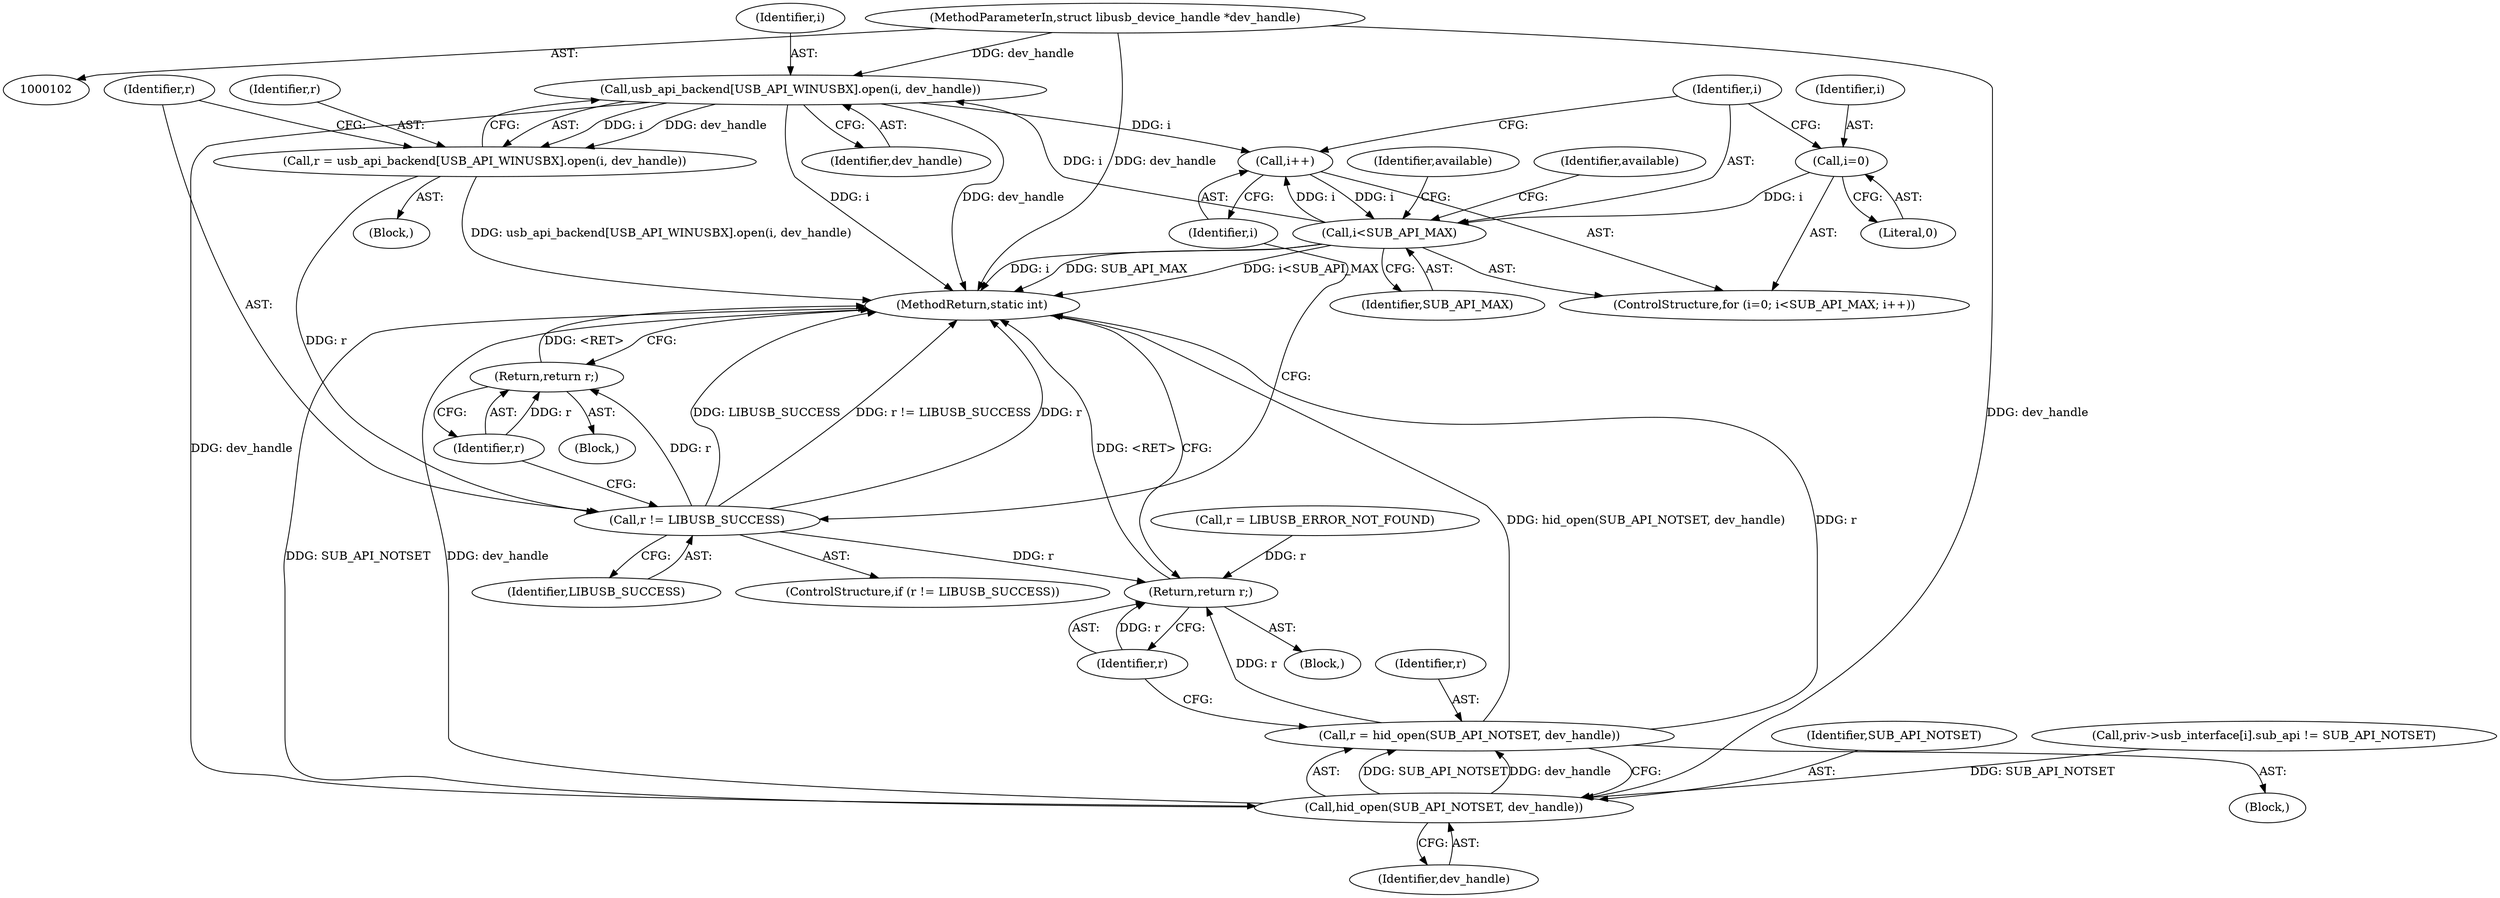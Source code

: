 digraph "0_Chrome_ac149a8d4371c0e01e0934fdd57b09e86f96b5b9_11@API" {
"1000191" [label="(Call,usb_api_backend[USB_API_WINUSBX].open(i, dev_handle))"];
"1000178" [label="(Call,i<SUB_API_MAX)"];
"1000181" [label="(Call,i++)"];
"1000191" [label="(Call,usb_api_backend[USB_API_WINUSBX].open(i, dev_handle))"];
"1000104" [label="(MethodParameterIn,struct libusb_device_handle *dev_handle)"];
"1000175" [label="(Call,i=0)"];
"1000189" [label="(Call,r = usb_api_backend[USB_API_WINUSBX].open(i, dev_handle))"];
"1000195" [label="(Call,r != LIBUSB_SUCCESS)"];
"1000199" [label="(Return,return r;)"];
"1000211" [label="(Return,return r;)"];
"1000208" [label="(Call,hid_open(SUB_API_NOTSET, dev_handle))"];
"1000206" [label="(Call,r = hid_open(SUB_API_NOTSET, dev_handle))"];
"1000198" [label="(Block,)"];
"1000104" [label="(MethodParameterIn,struct libusb_device_handle *dev_handle)"];
"1000197" [label="(Identifier,LIBUSB_SUCCESS)"];
"1000191" [label="(Call,usb_api_backend[USB_API_WINUSBX].open(i, dev_handle))"];
"1000175" [label="(Call,i=0)"];
"1000213" [label="(MethodReturn,static int)"];
"1000177" [label="(Literal,0)"];
"1000176" [label="(Identifier,i)"];
"1000194" [label="(ControlStructure,if (r != LIBUSB_SUCCESS))"];
"1000199" [label="(Return,return r;)"];
"1000179" [label="(Identifier,i)"];
"1000189" [label="(Call,r = usb_api_backend[USB_API_WINUSBX].open(i, dev_handle))"];
"1000203" [label="(Identifier,available)"];
"1000211" [label="(Return,return r;)"];
"1000209" [label="(Identifier,SUB_API_NOTSET)"];
"1000192" [label="(Identifier,i)"];
"1000188" [label="(Block,)"];
"1000181" [label="(Call,i++)"];
"1000200" [label="(Identifier,r)"];
"1000205" [label="(Block,)"];
"1000196" [label="(Identifier,r)"];
"1000206" [label="(Call,r = hid_open(SUB_API_NOTSET, dev_handle))"];
"1000174" [label="(ControlStructure,for (i=0; i<SUB_API_MAX; i++))"];
"1000210" [label="(Identifier,dev_handle)"];
"1000178" [label="(Call,i<SUB_API_MAX)"];
"1000182" [label="(Identifier,i)"];
"1000190" [label="(Identifier,r)"];
"1000195" [label="(Call,r != LIBUSB_SUCCESS)"];
"1000186" [label="(Identifier,available)"];
"1000208" [label="(Call,hid_open(SUB_API_NOTSET, dev_handle))"];
"1000114" [label="(Call,r = LIBUSB_ERROR_NOT_FOUND)"];
"1000180" [label="(Identifier,SUB_API_MAX)"];
"1000193" [label="(Identifier,dev_handle)"];
"1000105" [label="(Block,)"];
"1000212" [label="(Identifier,r)"];
"1000207" [label="(Identifier,r)"];
"1000144" [label="(Call,priv->usb_interface[i].sub_api != SUB_API_NOTSET)"];
"1000191" -> "1000189"  [label="AST: "];
"1000191" -> "1000193"  [label="CFG: "];
"1000192" -> "1000191"  [label="AST: "];
"1000193" -> "1000191"  [label="AST: "];
"1000189" -> "1000191"  [label="CFG: "];
"1000191" -> "1000213"  [label="DDG: dev_handle"];
"1000191" -> "1000213"  [label="DDG: i"];
"1000191" -> "1000181"  [label="DDG: i"];
"1000191" -> "1000189"  [label="DDG: i"];
"1000191" -> "1000189"  [label="DDG: dev_handle"];
"1000178" -> "1000191"  [label="DDG: i"];
"1000104" -> "1000191"  [label="DDG: dev_handle"];
"1000191" -> "1000208"  [label="DDG: dev_handle"];
"1000178" -> "1000174"  [label="AST: "];
"1000178" -> "1000180"  [label="CFG: "];
"1000179" -> "1000178"  [label="AST: "];
"1000180" -> "1000178"  [label="AST: "];
"1000186" -> "1000178"  [label="CFG: "];
"1000203" -> "1000178"  [label="CFG: "];
"1000178" -> "1000213"  [label="DDG: i<SUB_API_MAX"];
"1000178" -> "1000213"  [label="DDG: i"];
"1000178" -> "1000213"  [label="DDG: SUB_API_MAX"];
"1000181" -> "1000178"  [label="DDG: i"];
"1000175" -> "1000178"  [label="DDG: i"];
"1000178" -> "1000181"  [label="DDG: i"];
"1000181" -> "1000174"  [label="AST: "];
"1000181" -> "1000182"  [label="CFG: "];
"1000182" -> "1000181"  [label="AST: "];
"1000179" -> "1000181"  [label="CFG: "];
"1000104" -> "1000102"  [label="AST: "];
"1000104" -> "1000213"  [label="DDG: dev_handle"];
"1000104" -> "1000208"  [label="DDG: dev_handle"];
"1000175" -> "1000174"  [label="AST: "];
"1000175" -> "1000177"  [label="CFG: "];
"1000176" -> "1000175"  [label="AST: "];
"1000177" -> "1000175"  [label="AST: "];
"1000179" -> "1000175"  [label="CFG: "];
"1000189" -> "1000188"  [label="AST: "];
"1000190" -> "1000189"  [label="AST: "];
"1000196" -> "1000189"  [label="CFG: "];
"1000189" -> "1000213"  [label="DDG: usb_api_backend[USB_API_WINUSBX].open(i, dev_handle)"];
"1000189" -> "1000195"  [label="DDG: r"];
"1000195" -> "1000194"  [label="AST: "];
"1000195" -> "1000197"  [label="CFG: "];
"1000196" -> "1000195"  [label="AST: "];
"1000197" -> "1000195"  [label="AST: "];
"1000200" -> "1000195"  [label="CFG: "];
"1000182" -> "1000195"  [label="CFG: "];
"1000195" -> "1000213"  [label="DDG: LIBUSB_SUCCESS"];
"1000195" -> "1000213"  [label="DDG: r != LIBUSB_SUCCESS"];
"1000195" -> "1000213"  [label="DDG: r"];
"1000195" -> "1000199"  [label="DDG: r"];
"1000195" -> "1000211"  [label="DDG: r"];
"1000199" -> "1000198"  [label="AST: "];
"1000199" -> "1000200"  [label="CFG: "];
"1000200" -> "1000199"  [label="AST: "];
"1000213" -> "1000199"  [label="CFG: "];
"1000199" -> "1000213"  [label="DDG: <RET>"];
"1000200" -> "1000199"  [label="DDG: r"];
"1000211" -> "1000105"  [label="AST: "];
"1000211" -> "1000212"  [label="CFG: "];
"1000212" -> "1000211"  [label="AST: "];
"1000213" -> "1000211"  [label="CFG: "];
"1000211" -> "1000213"  [label="DDG: <RET>"];
"1000212" -> "1000211"  [label="DDG: r"];
"1000114" -> "1000211"  [label="DDG: r"];
"1000206" -> "1000211"  [label="DDG: r"];
"1000208" -> "1000206"  [label="AST: "];
"1000208" -> "1000210"  [label="CFG: "];
"1000209" -> "1000208"  [label="AST: "];
"1000210" -> "1000208"  [label="AST: "];
"1000206" -> "1000208"  [label="CFG: "];
"1000208" -> "1000213"  [label="DDG: SUB_API_NOTSET"];
"1000208" -> "1000213"  [label="DDG: dev_handle"];
"1000208" -> "1000206"  [label="DDG: SUB_API_NOTSET"];
"1000208" -> "1000206"  [label="DDG: dev_handle"];
"1000144" -> "1000208"  [label="DDG: SUB_API_NOTSET"];
"1000206" -> "1000205"  [label="AST: "];
"1000207" -> "1000206"  [label="AST: "];
"1000212" -> "1000206"  [label="CFG: "];
"1000206" -> "1000213"  [label="DDG: hid_open(SUB_API_NOTSET, dev_handle)"];
"1000206" -> "1000213"  [label="DDG: r"];
}
